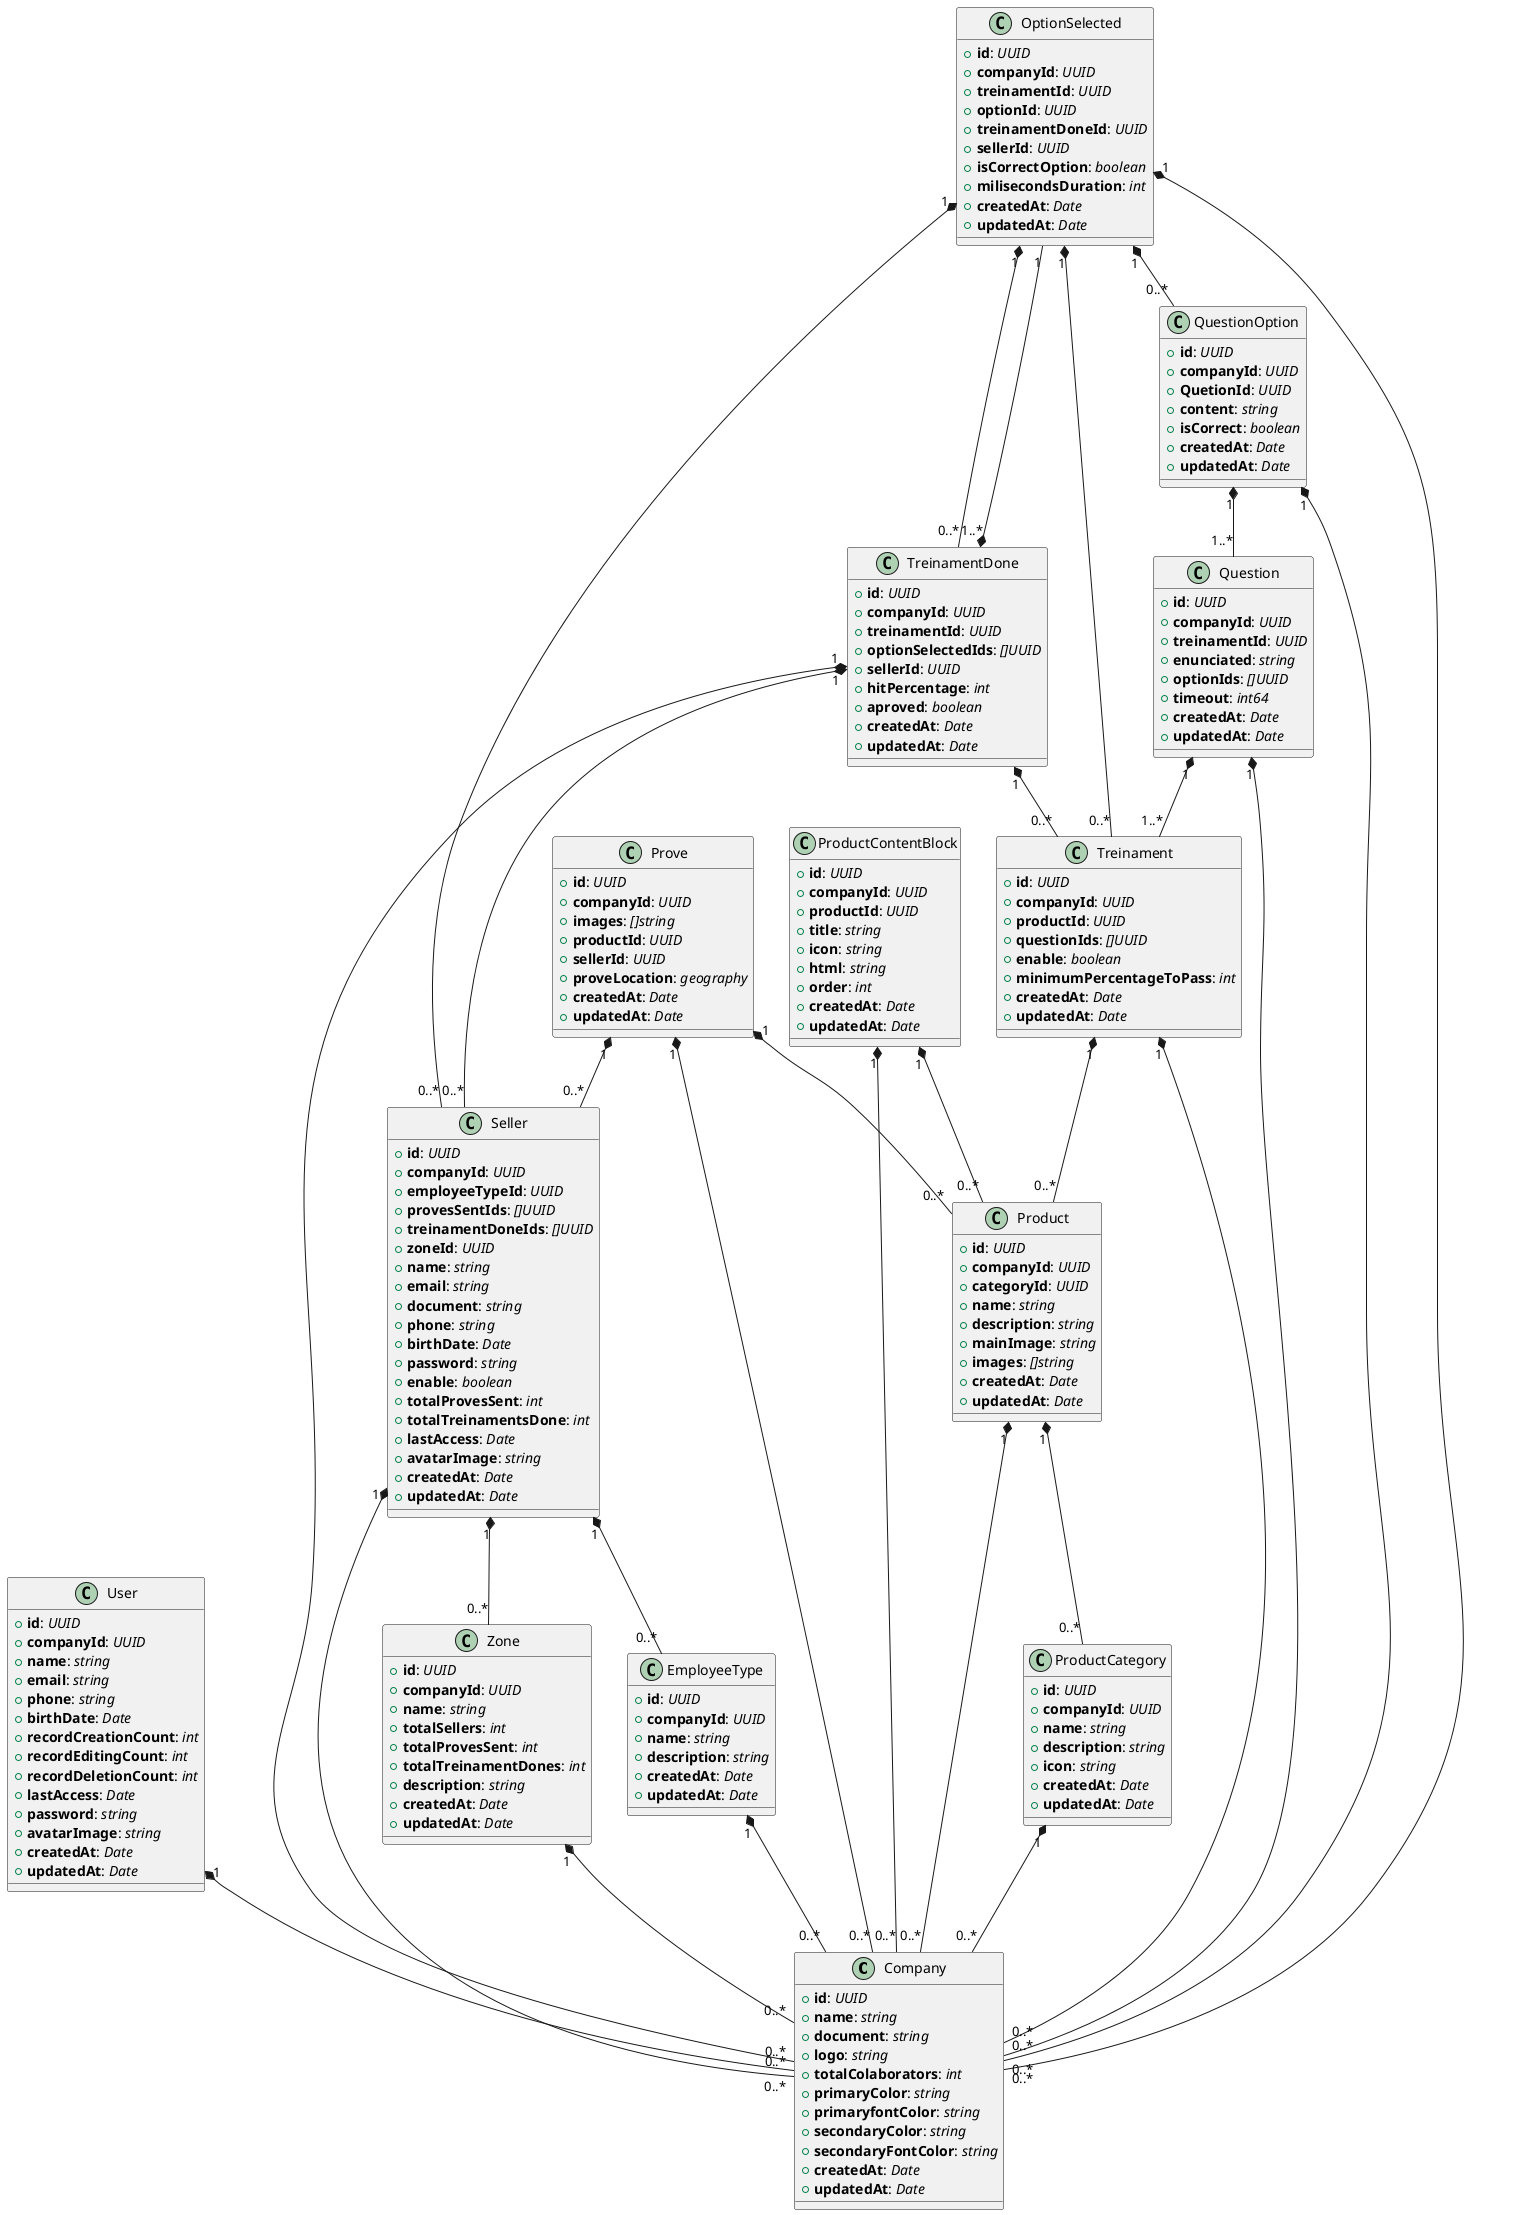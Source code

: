 @startuml

class Company {
  + **id**: //UUID//
  + **name**: //string//
  + **document**: //string//
  + **logo**: //string//
  + **totalColaborators**: //int//
  + **primaryColor**: //string//
  + **primaryfontColor**: //string//
  + **secondaryColor**: //string//
  + **secondaryFontColor**: //string//
  + **createdAt**: //Date//
  + **updatedAt**: //Date//
}

class User {
  + **id**: //UUID//
  + **companyId**: //UUID//
  + **name**: //string//
  + **email**: //string//
  + **phone**: //string//
  + **birthDate**: //Date//
  + **recordCreationCount**: //int//
  + **recordEditingCount**: //int//
  + **recordDeletionCount**: //int//
  + **lastAccess**: //Date//
  + **password**: //string//
  + **avatarImage**: //string//
  + **createdAt**: //Date//
  + **updatedAt**: //Date//
}

class Zone {
  + **id**: //UUID//
  + **companyId**: //UUID//
  + **name**: //string//
  + **totalSellers**: //int//
  + **totalProvesSent**: //int//
  + **totalTreinamentDones**: //int//
  + **description**: //string//
  + **createdAt**: //Date//
  + **updatedAt**: //Date//
}

class ProductContentBlock {
  + **id**: //UUID//
  + **companyId**: //UUID//
  + **productId**: //UUID//
  + **title**: //string//
  + **icon**: //string//
  + **html**: //string//
  + **order**: //int//
  + **createdAt**: //Date//
  + **updatedAt**: //Date//
}

class ProductCategory {
  + **id**: //UUID//
  + **companyId**: //UUID//
  + **name**: //string//
  + **description**: //string//
  + **icon**: //string//
  + **createdAt**: //Date//
  + **updatedAt**: //Date//
}

class Product {
  + **id**: //UUID//
  + **companyId**: //UUID//
  + **categoryId**: //UUID//
  + **name**: //string//
  + **description**: //string//
  + **mainImage**: //string//
  + **images**: //[]string//
  + **createdAt**: //Date//
  + **updatedAt**: //Date//
}

class Prove {
  + **id**: //UUID//
  + **companyId**: //UUID//
  + **images**: //[]string//
  + **productId**: //UUID//
  + **sellerId**: //UUID//
  + **proveLocation**: //geography//
  + **createdAt**: //Date//
  + **updatedAt**: //Date//
}

class QuestionOption {
  + **id**: //UUID//
  + **companyId**: //UUID//
  + **QuetionId**: //UUID//
  + **content**: //string//
  + **isCorrect**: //boolean//
  + **createdAt**: //Date//
  + **updatedAt**: //Date//
}

class Question {
  + **id**: //UUID//
  + **companyId**: //UUID//
  + **treinamentId**: //UUID//
  + **enunciated**: //string//
  + **optionIds**: //[]UUID//
  + **timeout**: //int64//
  + **createdAt**: //Date//
  + **updatedAt**: //Date//
}

class Treinament {
  + **id**: //UUID//
  + **companyId**: //UUID//
  + **productId**: //UUID//
  + **questionIds**: //[]UUID//
  + **enable**: //boolean//
  + **minimumPercentageToPass**: //int//
  + **createdAt**: //Date//
  + **updatedAt**: //Date//
}

class OptionSelected {
  + **id**: //UUID//
  + **companyId**: //UUID//
  + **treinamentId**: //UUID//
  + **optionId**: //UUID//
  + **treinamentDoneId**: //UUID//
  + **sellerId**: //UUID//
  + **isCorrectOption**: //boolean//
  + **milisecondsDuration**: //int//
  + **createdAt**: //Date//
  + **updatedAt**: //Date//
}

class TreinamentDone {
  + **id**: //UUID//
  + **companyId**: //UUID//
  + **treinamentId**: //UUID//
  + **optionSelectedIds**: //[]UUID//
  + **sellerId**: //UUID//
  + **hitPercentage**: //int//
  + **aproved**: //boolean//
  + **createdAt**: //Date//
  + **updatedAt**: //Date//
}

class EmployeeType {
  + **id**: //UUID//
  + **companyId**: //UUID//
  + **name**: //string//
  + **description**: //string//
  + **createdAt**: //Date//
  + **updatedAt**: //Date//
}

class Seller {
  + **id**: //UUID//
  + **companyId**: //UUID//
  + **employeeTypeId**: //UUID//
  + **provesSentIds**: //[]UUID//
  + **treinamentDoneIds**: //[]UUID//
  + **zoneId**: //UUID//
  + **name**: //string//
  + **email**: //string//
  + **document**: //string//
  + **phone**: //string//
  + **birthDate**: //Date//
  + **password**: //string//
  + **enable**: //boolean//
  + **totalProvesSent**: //int//
  + **totalTreinamentsDone**: //int//
  + **lastAccess**: //Date//
  + **avatarImage**: //string//
  + **createdAt**: //Date//
  + **updatedAt**: //Date//
}

User "1" *-- "0..*" Company
Seller "1" *-- "0..*" Company
Zone "1" *-- "0..*" Company
Prove "1" *-- "0..*" Company
ProductContentBlock "1" *-- "0..*" Company
ProductCategory "1" *-- "0..*" Company
Product "1" *-- "0..*" Company
QuestionOption "1" *-- "0..*" Company
Question "1" *-- "0..*" Company
Treinament "1" *-- "0..*" Company
OptionSelected "1" *-- "0..*" Company
TreinamentDone "1" *-- "0..*" Company
Seller "1" *-- "0..*" Zone
Seller "1" *-- "0..*" EmployeeType
EmployeeType "1" *-- "0..*" Company
Product "1" *-- "0..*" ProductCategory
ProductContentBlock "1" *-- "0..*" Product
Treinament "1" *-- "0..*" Product
Question "1" *-- "1..*" Treinament
QuestionOption "1" *-- "1..*" Question
Prove "1" *-- "0..*" Seller
Prove "1" *-- "0..*" Product
OptionSelected "1" *-- "0..*" Treinament
OptionSelected "1" *-- "0..*" QuestionOption
OptionSelected "1" *-- "0..*" TreinamentDone
OptionSelected "1" *-- "0..*" Seller
TreinamentDone "1" *-- "0..*" Treinament
TreinamentDone "1..*" *-- "1" OptionSelected
TreinamentDone "1" *-- "0..*" Seller

@enduml
